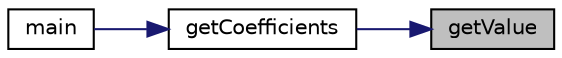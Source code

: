 digraph "getValue"
{
 // LATEX_PDF_SIZE
  edge [fontname="Helvetica",fontsize="10",labelfontname="Helvetica",labelfontsize="10"];
  node [fontname="Helvetica",fontsize="10",shape=record];
  rankdir="RL";
  Node1 [label="getValue",height=0.2,width=0.4,color="black", fillcolor="grey75", style="filled", fontcolor="black",tooltip="asks for enter double input to console until input is correct"];
  Node1 -> Node2 [dir="back",color="midnightblue",fontsize="10",style="solid",fontname="Helvetica"];
  Node2 [label="getCoefficients",height=0.2,width=0.4,color="black", fillcolor="white", style="filled",URL="$_source_8cpp.html#a6a1eedd89ebad5e93563be37d2d4b0a0",tooltip="gets coefficients for quadratic equation from user by console input"];
  Node2 -> Node3 [dir="back",color="midnightblue",fontsize="10",style="solid",fontname="Helvetica"];
  Node3 [label="main",height=0.2,width=0.4,color="black", fillcolor="white", style="filled",URL="$_source_8cpp.html#ae66f6b31b5ad750f1fe042a706a4e3d4",tooltip=" "];
}

